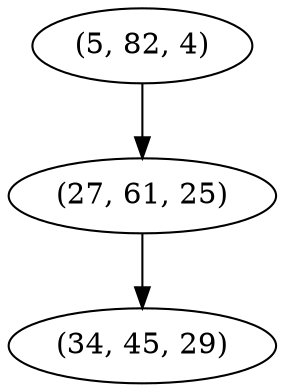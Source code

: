 digraph tree {
    "(5, 82, 4)";
    "(27, 61, 25)";
    "(34, 45, 29)";
    "(5, 82, 4)" -> "(27, 61, 25)";
    "(27, 61, 25)" -> "(34, 45, 29)";
}

